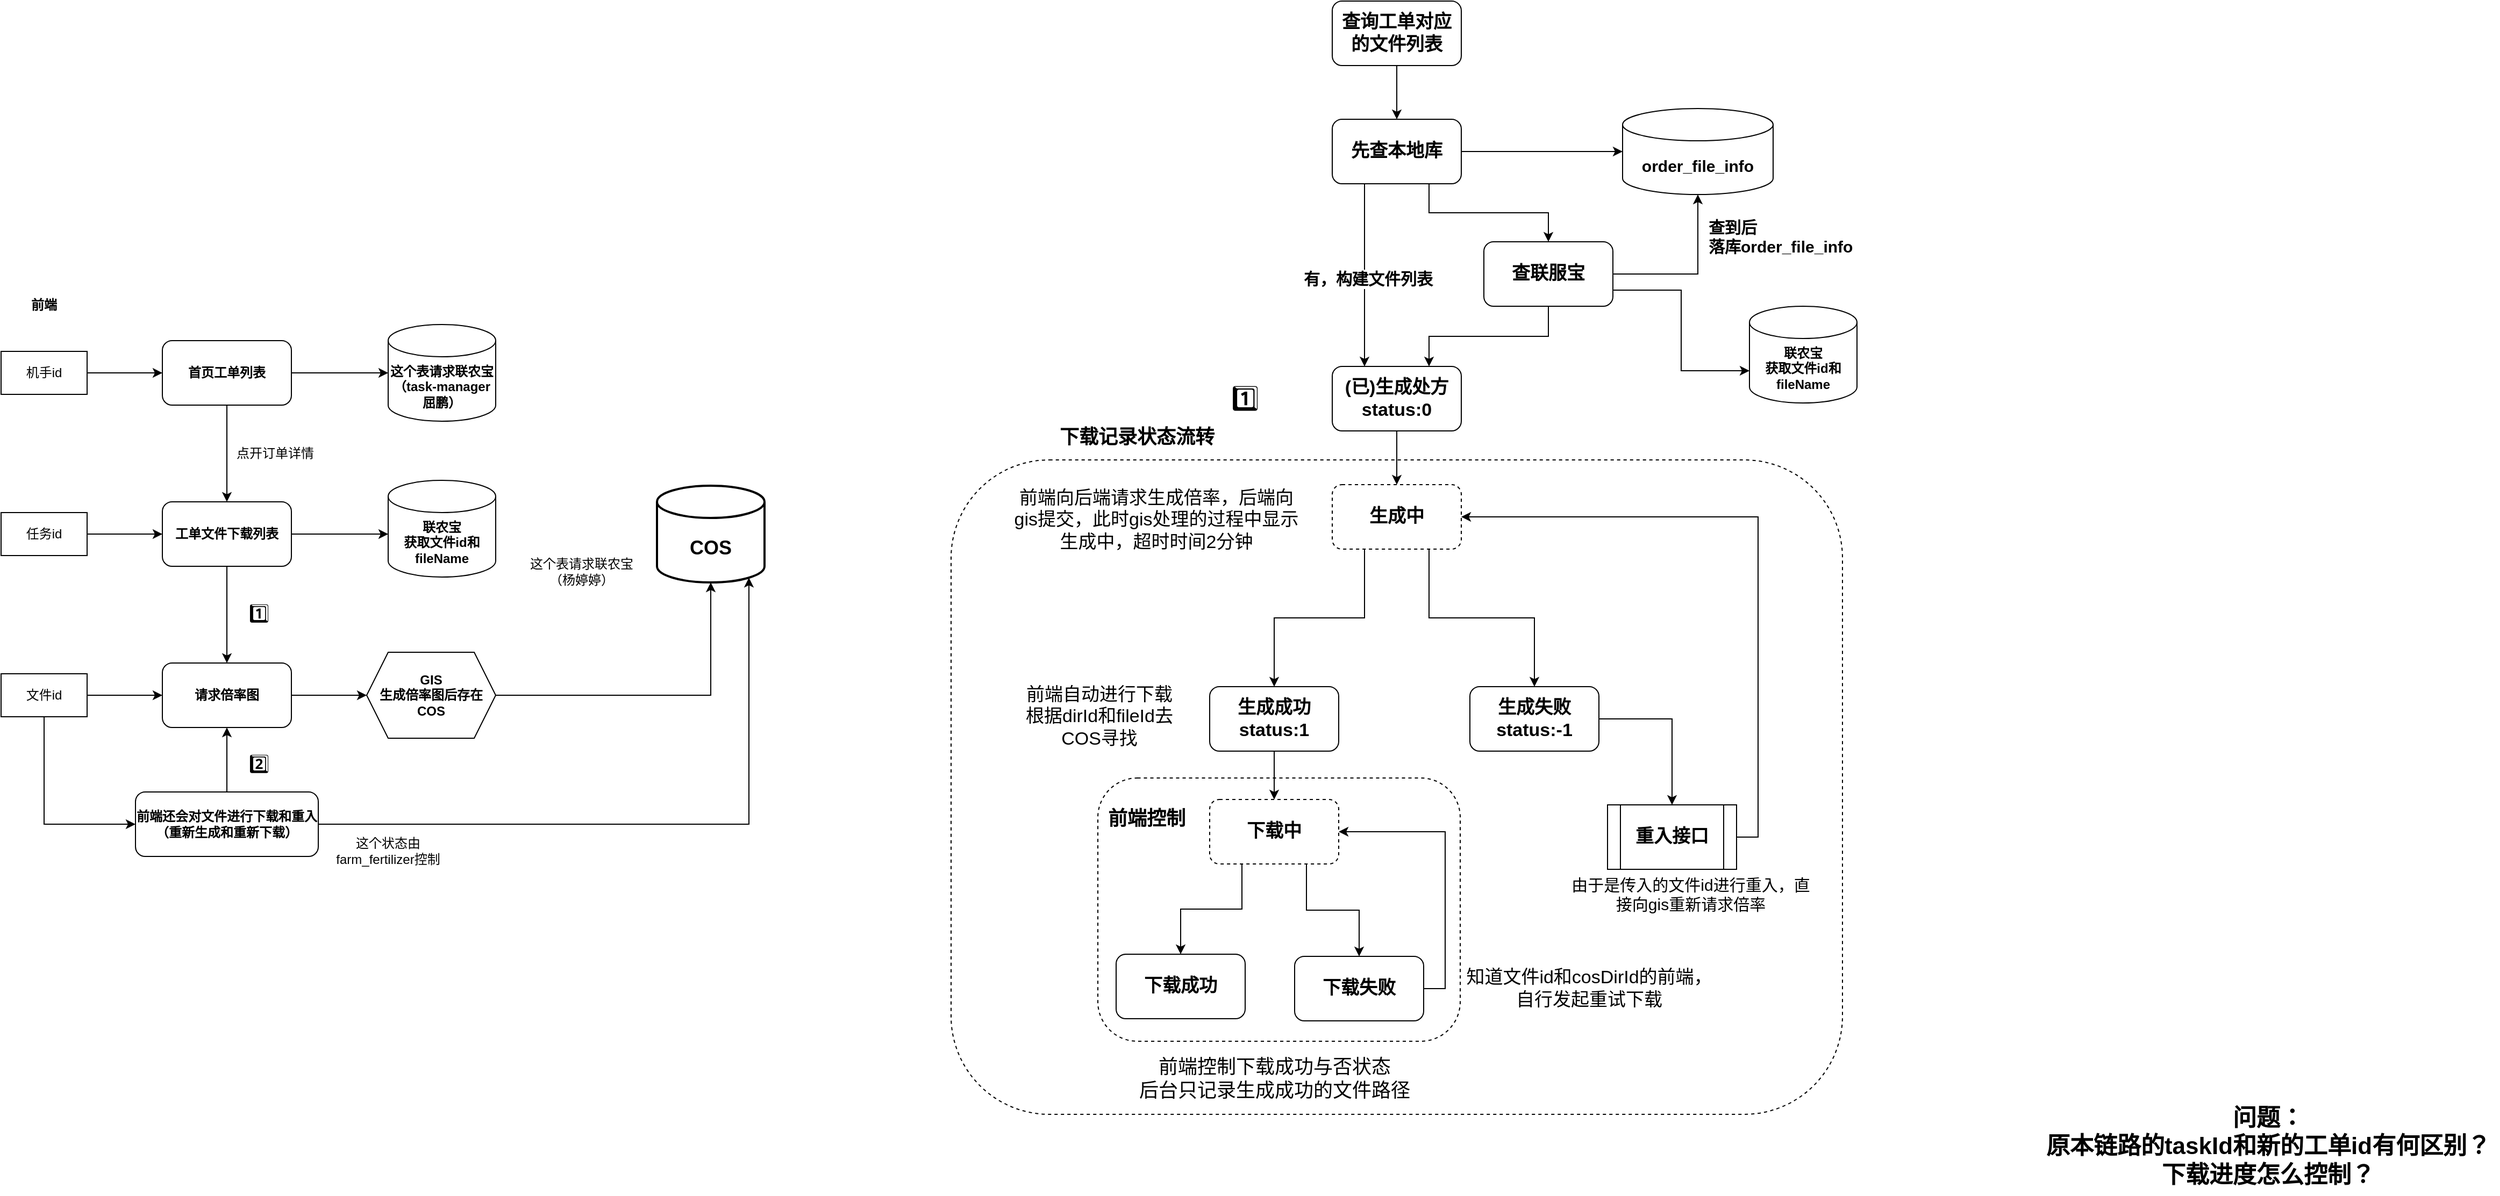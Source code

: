 <mxfile version="26.0.2">
  <diagram name="第 1 页" id="-bFmWnIOgYskP8WVXcl6">
    <mxGraphModel dx="1434" dy="1241" grid="0" gridSize="10" guides="1" tooltips="1" connect="1" arrows="1" fold="1" page="0" pageScale="1" pageWidth="827" pageHeight="1169" math="0" shadow="0">
      <root>
        <mxCell id="0" />
        <mxCell id="1" parent="0" />
        <mxCell id="Cx2d999oBa-6Gh2xM0pa-108" value="" style="rounded=1;whiteSpace=wrap;html=1;dashed=1;" vertex="1" parent="1">
          <mxGeometry x="1063.5" y="321" width="829" height="609" as="geometry" />
        </mxCell>
        <mxCell id="Cx2d999oBa-6Gh2xM0pa-79" value="" style="rounded=1;whiteSpace=wrap;html=1;dashed=1;" vertex="1" parent="1">
          <mxGeometry x="1200" y="617" width="337" height="245" as="geometry" />
        </mxCell>
        <mxCell id="Cx2d999oBa-6Gh2xM0pa-6" style="edgeStyle=orthogonalEdgeStyle;rounded=0;orthogonalLoop=1;jettySize=auto;html=1;exitX=0.5;exitY=1;exitDx=0;exitDy=0;entryX=0.5;entryY=0;entryDx=0;entryDy=0;" edge="1" parent="1" source="Cx2d999oBa-6Gh2xM0pa-1" target="Cx2d999oBa-6Gh2xM0pa-5">
          <mxGeometry relative="1" as="geometry" />
        </mxCell>
        <mxCell id="Cx2d999oBa-6Gh2xM0pa-1" value="首页工单列表" style="rounded=1;whiteSpace=wrap;html=1;fontStyle=1" vertex="1" parent="1">
          <mxGeometry x="330" y="210" width="120" height="60" as="geometry" />
        </mxCell>
        <mxCell id="Cx2d999oBa-6Gh2xM0pa-4" style="edgeStyle=orthogonalEdgeStyle;rounded=0;orthogonalLoop=1;jettySize=auto;html=1;exitX=1;exitY=0.5;exitDx=0;exitDy=0;entryX=0;entryY=0.5;entryDx=0;entryDy=0;" edge="1" parent="1" source="Cx2d999oBa-6Gh2xM0pa-3" target="Cx2d999oBa-6Gh2xM0pa-1">
          <mxGeometry relative="1" as="geometry" />
        </mxCell>
        <mxCell id="Cx2d999oBa-6Gh2xM0pa-3" value="机手id" style="rounded=0;whiteSpace=wrap;html=1;" vertex="1" parent="1">
          <mxGeometry x="180" y="220" width="80" height="40" as="geometry" />
        </mxCell>
        <mxCell id="Cx2d999oBa-6Gh2xM0pa-14" style="edgeStyle=orthogonalEdgeStyle;rounded=0;orthogonalLoop=1;jettySize=auto;html=1;exitX=1;exitY=0.5;exitDx=0;exitDy=0;" edge="1" parent="1" source="Cx2d999oBa-6Gh2xM0pa-5">
          <mxGeometry relative="1" as="geometry">
            <mxPoint x="540" y="390" as="targetPoint" />
          </mxGeometry>
        </mxCell>
        <mxCell id="Cx2d999oBa-6Gh2xM0pa-15" style="edgeStyle=orthogonalEdgeStyle;rounded=0;orthogonalLoop=1;jettySize=auto;html=1;exitX=0.5;exitY=1;exitDx=0;exitDy=0;" edge="1" parent="1" source="Cx2d999oBa-6Gh2xM0pa-5">
          <mxGeometry relative="1" as="geometry">
            <mxPoint x="390" y="510" as="targetPoint" />
          </mxGeometry>
        </mxCell>
        <mxCell id="Cx2d999oBa-6Gh2xM0pa-5" value="工单文件下载列表" style="rounded=1;whiteSpace=wrap;html=1;fontStyle=1" vertex="1" parent="1">
          <mxGeometry x="330" y="360" width="120" height="60" as="geometry" />
        </mxCell>
        <mxCell id="Cx2d999oBa-6Gh2xM0pa-7" value="点开订单详情" style="text;html=1;align=center;verticalAlign=middle;whiteSpace=wrap;rounded=0;" vertex="1" parent="1">
          <mxGeometry x="390" y="300" width="90" height="30" as="geometry" />
        </mxCell>
        <mxCell id="Cx2d999oBa-6Gh2xM0pa-9" style="edgeStyle=orthogonalEdgeStyle;rounded=0;orthogonalLoop=1;jettySize=auto;html=1;exitX=1;exitY=0.5;exitDx=0;exitDy=0;" edge="1" parent="1" source="Cx2d999oBa-6Gh2xM0pa-8" target="Cx2d999oBa-6Gh2xM0pa-5">
          <mxGeometry relative="1" as="geometry" />
        </mxCell>
        <mxCell id="Cx2d999oBa-6Gh2xM0pa-8" value="任务id" style="rounded=0;whiteSpace=wrap;html=1;" vertex="1" parent="1">
          <mxGeometry x="180" y="370" width="80" height="40" as="geometry" />
        </mxCell>
        <mxCell id="Cx2d999oBa-6Gh2xM0pa-11" value="这个表请求联农宝&lt;div&gt;（杨婷婷）&lt;/div&gt;" style="text;html=1;align=center;verticalAlign=middle;whiteSpace=wrap;rounded=0;" vertex="1" parent="1">
          <mxGeometry x="660" y="410" width="120" height="30" as="geometry" />
        </mxCell>
        <mxCell id="Cx2d999oBa-6Gh2xM0pa-18" style="edgeStyle=orthogonalEdgeStyle;rounded=0;orthogonalLoop=1;jettySize=auto;html=1;exitX=1;exitY=0.5;exitDx=0;exitDy=0;entryX=0;entryY=0.5;entryDx=0;entryDy=0;" edge="1" parent="1" source="Cx2d999oBa-6Gh2xM0pa-16" target="Cx2d999oBa-6Gh2xM0pa-17">
          <mxGeometry relative="1" as="geometry" />
        </mxCell>
        <mxCell id="Cx2d999oBa-6Gh2xM0pa-29" style="edgeStyle=orthogonalEdgeStyle;rounded=0;orthogonalLoop=1;jettySize=auto;html=1;exitX=0.5;exitY=1;exitDx=0;exitDy=0;entryX=0;entryY=0.5;entryDx=0;entryDy=0;" edge="1" parent="1" source="Cx2d999oBa-6Gh2xM0pa-16" target="Cx2d999oBa-6Gh2xM0pa-28">
          <mxGeometry relative="1" as="geometry" />
        </mxCell>
        <mxCell id="Cx2d999oBa-6Gh2xM0pa-16" value="文件id" style="rounded=0;whiteSpace=wrap;html=1;" vertex="1" parent="1">
          <mxGeometry x="180" y="520" width="80" height="40" as="geometry" />
        </mxCell>
        <mxCell id="Cx2d999oBa-6Gh2xM0pa-27" style="edgeStyle=orthogonalEdgeStyle;rounded=0;orthogonalLoop=1;jettySize=auto;html=1;exitX=1;exitY=0.5;exitDx=0;exitDy=0;" edge="1" parent="1" source="Cx2d999oBa-6Gh2xM0pa-17" target="Cx2d999oBa-6Gh2xM0pa-26">
          <mxGeometry relative="1" as="geometry" />
        </mxCell>
        <mxCell id="Cx2d999oBa-6Gh2xM0pa-17" value="请求倍率图" style="rounded=1;whiteSpace=wrap;html=1;fontStyle=1" vertex="1" parent="1">
          <mxGeometry x="330" y="510" width="120" height="60" as="geometry" />
        </mxCell>
        <mxCell id="Cx2d999oBa-6Gh2xM0pa-19" value="&lt;span style=&quot;font-weight: 700;&quot;&gt;联农宝&lt;/span&gt;&lt;div style=&quot;font-weight: 700;&quot;&gt;获取文件id和fileName&lt;/div&gt;" style="shape=cylinder3;whiteSpace=wrap;html=1;boundedLbl=1;backgroundOutline=1;size=15;" vertex="1" parent="1">
          <mxGeometry x="540" y="340" width="100" height="90" as="geometry" />
        </mxCell>
        <mxCell id="Cx2d999oBa-6Gh2xM0pa-22" value="这个表请求联农宝（task-manager&lt;div&gt;屈鹏）&lt;br&gt;&lt;/div&gt;" style="shape=cylinder3;whiteSpace=wrap;html=1;boundedLbl=1;backgroundOutline=1;size=15;fontStyle=1" vertex="1" parent="1">
          <mxGeometry x="540" y="195" width="100" height="90" as="geometry" />
        </mxCell>
        <mxCell id="Cx2d999oBa-6Gh2xM0pa-23" style="edgeStyle=orthogonalEdgeStyle;rounded=0;orthogonalLoop=1;jettySize=auto;html=1;exitX=1;exitY=0.5;exitDx=0;exitDy=0;entryX=0;entryY=0.5;entryDx=0;entryDy=0;entryPerimeter=0;" edge="1" parent="1" source="Cx2d999oBa-6Gh2xM0pa-1" target="Cx2d999oBa-6Gh2xM0pa-22">
          <mxGeometry relative="1" as="geometry" />
        </mxCell>
        <mxCell id="Cx2d999oBa-6Gh2xM0pa-25" value="COS" style="shape=cylinder3;whiteSpace=wrap;html=1;boundedLbl=1;backgroundOutline=1;size=15;fontStyle=1;strokeWidth=2;perimeterSpacing=0;fontSize=18;" vertex="1" parent="1">
          <mxGeometry x="790" y="345" width="100" height="90" as="geometry" />
        </mxCell>
        <mxCell id="Cx2d999oBa-6Gh2xM0pa-26" value="&lt;b&gt;GIS&lt;/b&gt;&lt;div&gt;&lt;b&gt;生成倍率图后存在COS&lt;/b&gt;&lt;/div&gt;" style="shape=hexagon;perimeter=hexagonPerimeter2;whiteSpace=wrap;html=1;fixedSize=1;" vertex="1" parent="1">
          <mxGeometry x="520" y="500" width="120" height="80" as="geometry" />
        </mxCell>
        <mxCell id="Cx2d999oBa-6Gh2xM0pa-33" style="edgeStyle=orthogonalEdgeStyle;rounded=0;orthogonalLoop=1;jettySize=auto;html=1;exitX=0.5;exitY=0;exitDx=0;exitDy=0;entryX=0.5;entryY=1;entryDx=0;entryDy=0;" edge="1" parent="1" source="Cx2d999oBa-6Gh2xM0pa-28" target="Cx2d999oBa-6Gh2xM0pa-17">
          <mxGeometry relative="1" as="geometry" />
        </mxCell>
        <mxCell id="Cx2d999oBa-6Gh2xM0pa-28" value="前端还会对文件进行下载和重入&lt;div&gt;（重新生成和重新下载）&lt;/div&gt;" style="rounded=1;whiteSpace=wrap;html=1;fontStyle=1" vertex="1" parent="1">
          <mxGeometry x="305" y="630" width="170" height="60" as="geometry" />
        </mxCell>
        <mxCell id="Cx2d999oBa-6Gh2xM0pa-30" value="这个状态由farm_fertilizer控制" style="text;html=1;align=center;verticalAlign=middle;whiteSpace=wrap;rounded=0;" vertex="1" parent="1">
          <mxGeometry x="490" y="670" width="100" height="30" as="geometry" />
        </mxCell>
        <mxCell id="Cx2d999oBa-6Gh2xM0pa-31" style="edgeStyle=orthogonalEdgeStyle;rounded=0;orthogonalLoop=1;jettySize=auto;html=1;exitX=1;exitY=0.5;exitDx=0;exitDy=0;entryX=0.5;entryY=1;entryDx=0;entryDy=0;entryPerimeter=0;" edge="1" parent="1" source="Cx2d999oBa-6Gh2xM0pa-26" target="Cx2d999oBa-6Gh2xM0pa-25">
          <mxGeometry relative="1" as="geometry" />
        </mxCell>
        <mxCell id="Cx2d999oBa-6Gh2xM0pa-34" style="edgeStyle=orthogonalEdgeStyle;rounded=0;orthogonalLoop=1;jettySize=auto;html=1;exitX=1;exitY=0.5;exitDx=0;exitDy=0;entryX=0.855;entryY=1;entryDx=0;entryDy=-4.35;entryPerimeter=0;" edge="1" parent="1" source="Cx2d999oBa-6Gh2xM0pa-28" target="Cx2d999oBa-6Gh2xM0pa-25">
          <mxGeometry relative="1" as="geometry" />
        </mxCell>
        <mxCell id="Cx2d999oBa-6Gh2xM0pa-35" value="&lt;font style=&quot;font-size: 17px;&quot;&gt;1️⃣&lt;/font&gt;" style="text;html=1;align=center;verticalAlign=middle;whiteSpace=wrap;rounded=0;" vertex="1" parent="1">
          <mxGeometry x="390" y="450" width="60" height="30" as="geometry" />
        </mxCell>
        <mxCell id="Cx2d999oBa-6Gh2xM0pa-36" value="&lt;font style=&quot;font-size: 17px;&quot;&gt;2️⃣&lt;/font&gt;" style="text;html=1;align=center;verticalAlign=middle;whiteSpace=wrap;rounded=0;" vertex="1" parent="1">
          <mxGeometry x="390" y="590" width="60" height="30" as="geometry" />
        </mxCell>
        <mxCell id="Cx2d999oBa-6Gh2xM0pa-37" value="前端" style="text;html=1;align=center;verticalAlign=middle;whiteSpace=wrap;rounded=0;fontStyle=1" vertex="1" parent="1">
          <mxGeometry x="190" y="162" width="60" height="30" as="geometry" />
        </mxCell>
        <mxCell id="Cx2d999oBa-6Gh2xM0pa-38" value="&lt;font style=&quot;font-size: 23px;&quot;&gt;1️⃣&lt;/font&gt;" style="text;html=1;align=center;verticalAlign=middle;whiteSpace=wrap;rounded=0;" vertex="1" parent="1">
          <mxGeometry x="1307" y="249" width="60" height="30" as="geometry" />
        </mxCell>
        <mxCell id="Cx2d999oBa-6Gh2xM0pa-45" style="edgeStyle=orthogonalEdgeStyle;rounded=0;orthogonalLoop=1;jettySize=auto;html=1;exitX=0.5;exitY=1;exitDx=0;exitDy=0;entryX=0.5;entryY=0;entryDx=0;entryDy=0;" edge="1" parent="1" source="Cx2d999oBa-6Gh2xM0pa-39" target="Cx2d999oBa-6Gh2xM0pa-42">
          <mxGeometry relative="1" as="geometry" />
        </mxCell>
        <mxCell id="Cx2d999oBa-6Gh2xM0pa-39" value="&lt;font style=&quot;font-size: 17px;&quot;&gt;(已)生成处方&lt;/font&gt;&lt;div&gt;&lt;font style=&quot;font-size: 17px;&quot;&gt;status:0&lt;/font&gt;&lt;/div&gt;" style="rounded=1;whiteSpace=wrap;html=1;fontStyle=1" vertex="1" parent="1">
          <mxGeometry x="1418" y="234" width="120" height="60" as="geometry" />
        </mxCell>
        <mxCell id="Cx2d999oBa-6Gh2xM0pa-40" value="&lt;b&gt;&lt;font style=&quot;font-size: 18px;&quot;&gt;下载记录状态流转&lt;/font&gt;&lt;/b&gt;" style="text;html=1;align=center;verticalAlign=middle;whiteSpace=wrap;rounded=0;" vertex="1" parent="1">
          <mxGeometry x="1083" y="285" width="307" height="30" as="geometry" />
        </mxCell>
        <mxCell id="Cx2d999oBa-6Gh2xM0pa-49" style="edgeStyle=orthogonalEdgeStyle;rounded=0;orthogonalLoop=1;jettySize=auto;html=1;exitX=0.25;exitY=1;exitDx=0;exitDy=0;" edge="1" parent="1" source="Cx2d999oBa-6Gh2xM0pa-42" target="Cx2d999oBa-6Gh2xM0pa-46">
          <mxGeometry relative="1" as="geometry" />
        </mxCell>
        <mxCell id="Cx2d999oBa-6Gh2xM0pa-50" style="edgeStyle=orthogonalEdgeStyle;rounded=0;orthogonalLoop=1;jettySize=auto;html=1;exitX=0.75;exitY=1;exitDx=0;exitDy=0;entryX=0.5;entryY=0;entryDx=0;entryDy=0;" edge="1" parent="1" source="Cx2d999oBa-6Gh2xM0pa-42" target="Cx2d999oBa-6Gh2xM0pa-48">
          <mxGeometry relative="1" as="geometry" />
        </mxCell>
        <mxCell id="Cx2d999oBa-6Gh2xM0pa-42" value="&lt;font style=&quot;font-size: 17px;&quot;&gt;生成中&lt;/font&gt;" style="rounded=1;whiteSpace=wrap;html=1;fontStyle=1;dashed=1;" vertex="1" parent="1">
          <mxGeometry x="1418" y="344" width="120" height="60" as="geometry" />
        </mxCell>
        <mxCell id="Cx2d999oBa-6Gh2xM0pa-43" value="前端向后端请求生成倍率，后端向gis提交，此时gis处理的过程中显示生成中，超时时间2分钟" style="text;html=1;align=center;verticalAlign=middle;whiteSpace=wrap;rounded=0;fontSize=17;" vertex="1" parent="1">
          <mxGeometry x="1116" y="362" width="277" height="30" as="geometry" />
        </mxCell>
        <mxCell id="Cx2d999oBa-6Gh2xM0pa-58" style="edgeStyle=orthogonalEdgeStyle;rounded=0;orthogonalLoop=1;jettySize=auto;html=1;exitX=0.5;exitY=1;exitDx=0;exitDy=0;entryX=0.5;entryY=0;entryDx=0;entryDy=0;" edge="1" parent="1" source="Cx2d999oBa-6Gh2xM0pa-46" target="Cx2d999oBa-6Gh2xM0pa-57">
          <mxGeometry relative="1" as="geometry" />
        </mxCell>
        <mxCell id="Cx2d999oBa-6Gh2xM0pa-46" value="&lt;font style=&quot;font-size: 17px;&quot;&gt;生成成功&lt;/font&gt;&lt;div&gt;&lt;span style=&quot;font-size: 17px;&quot;&gt;status:1&lt;/span&gt;&lt;/div&gt;" style="rounded=1;whiteSpace=wrap;html=1;fontStyle=1" vertex="1" parent="1">
          <mxGeometry x="1304" y="532" width="120" height="60" as="geometry" />
        </mxCell>
        <mxCell id="Cx2d999oBa-6Gh2xM0pa-67" style="edgeStyle=orthogonalEdgeStyle;rounded=0;orthogonalLoop=1;jettySize=auto;html=1;exitX=1;exitY=0.5;exitDx=0;exitDy=0;entryX=0.5;entryY=0;entryDx=0;entryDy=0;" edge="1" parent="1" source="Cx2d999oBa-6Gh2xM0pa-48" target="Cx2d999oBa-6Gh2xM0pa-66">
          <mxGeometry relative="1" as="geometry" />
        </mxCell>
        <mxCell id="Cx2d999oBa-6Gh2xM0pa-48" value="&lt;font style=&quot;font-size: 17px;&quot;&gt;生成失败&lt;/font&gt;&lt;div&gt;&lt;font style=&quot;font-size: 17px;&quot;&gt;status:-1&lt;br&gt;&lt;/font&gt;&lt;/div&gt;" style="rounded=1;whiteSpace=wrap;html=1;fontStyle=1" vertex="1" parent="1">
          <mxGeometry x="1546" y="532" width="120" height="60" as="geometry" />
        </mxCell>
        <mxCell id="Cx2d999oBa-6Gh2xM0pa-51" value="前端自动进行下载&lt;br&gt;根据dirId和fileId去COS寻找" style="text;html=1;align=center;verticalAlign=middle;whiteSpace=wrap;rounded=0;fontSize=17;" vertex="1" parent="1">
          <mxGeometry x="1127" y="545" width="149" height="30" as="geometry" />
        </mxCell>
        <mxCell id="Cx2d999oBa-6Gh2xM0pa-52" value="&lt;font style=&quot;font-size: 17px;&quot;&gt;下载成功&lt;/font&gt;" style="rounded=1;whiteSpace=wrap;html=1;fontStyle=1" vertex="1" parent="1">
          <mxGeometry x="1217" y="781" width="120" height="60" as="geometry" />
        </mxCell>
        <mxCell id="Cx2d999oBa-6Gh2xM0pa-78" style="edgeStyle=orthogonalEdgeStyle;rounded=0;orthogonalLoop=1;jettySize=auto;html=1;exitX=1;exitY=0.5;exitDx=0;exitDy=0;entryX=1;entryY=0.5;entryDx=0;entryDy=0;" edge="1" parent="1" source="Cx2d999oBa-6Gh2xM0pa-53" target="Cx2d999oBa-6Gh2xM0pa-57">
          <mxGeometry relative="1" as="geometry" />
        </mxCell>
        <mxCell id="Cx2d999oBa-6Gh2xM0pa-53" value="&lt;font style=&quot;font-size: 17px;&quot;&gt;下载失败&lt;/font&gt;" style="rounded=1;whiteSpace=wrap;html=1;fontStyle=1" vertex="1" parent="1">
          <mxGeometry x="1383" y="783" width="120" height="60" as="geometry" />
        </mxCell>
        <mxCell id="Cx2d999oBa-6Gh2xM0pa-59" style="edgeStyle=orthogonalEdgeStyle;rounded=0;orthogonalLoop=1;jettySize=auto;html=1;exitX=0.25;exitY=1;exitDx=0;exitDy=0;entryX=0.5;entryY=0;entryDx=0;entryDy=0;" edge="1" parent="1" source="Cx2d999oBa-6Gh2xM0pa-57" target="Cx2d999oBa-6Gh2xM0pa-52">
          <mxGeometry relative="1" as="geometry" />
        </mxCell>
        <mxCell id="Cx2d999oBa-6Gh2xM0pa-60" style="edgeStyle=orthogonalEdgeStyle;rounded=0;orthogonalLoop=1;jettySize=auto;html=1;exitX=0.75;exitY=1;exitDx=0;exitDy=0;entryX=0.5;entryY=0;entryDx=0;entryDy=0;" edge="1" parent="1" source="Cx2d999oBa-6Gh2xM0pa-57" target="Cx2d999oBa-6Gh2xM0pa-53">
          <mxGeometry relative="1" as="geometry" />
        </mxCell>
        <mxCell id="Cx2d999oBa-6Gh2xM0pa-57" value="&lt;font style=&quot;font-size: 17px;&quot;&gt;下载中&lt;/font&gt;" style="rounded=1;whiteSpace=wrap;html=1;fontStyle=1;dashed=1;" vertex="1" parent="1">
          <mxGeometry x="1304" y="637" width="120" height="60" as="geometry" />
        </mxCell>
        <mxCell id="Cx2d999oBa-6Gh2xM0pa-77" style="edgeStyle=orthogonalEdgeStyle;rounded=0;orthogonalLoop=1;jettySize=auto;html=1;exitX=1;exitY=0.5;exitDx=0;exitDy=0;entryX=1;entryY=0.5;entryDx=0;entryDy=0;" edge="1" parent="1" source="Cx2d999oBa-6Gh2xM0pa-66" target="Cx2d999oBa-6Gh2xM0pa-42">
          <mxGeometry relative="1" as="geometry" />
        </mxCell>
        <mxCell id="Cx2d999oBa-6Gh2xM0pa-66" value="&lt;span style=&quot;font-size: 17px; font-weight: 700;&quot;&gt;重入接口&lt;/span&gt;" style="shape=process;whiteSpace=wrap;html=1;backgroundOutline=1;" vertex="1" parent="1">
          <mxGeometry x="1674" y="642" width="120" height="60" as="geometry" />
        </mxCell>
        <mxCell id="Cx2d999oBa-6Gh2xM0pa-75" value="由于是传入的文件id进行重入，直接向gis重新请求倍率" style="text;html=1;align=center;verticalAlign=middle;whiteSpace=wrap;rounded=0;fontSize=15;" vertex="1" parent="1">
          <mxGeometry x="1639" y="710" width="225" height="30" as="geometry" />
        </mxCell>
        <mxCell id="Cx2d999oBa-6Gh2xM0pa-76" value="知道文件id和cosDirId的前端，自行发起重试下载" style="text;html=1;align=center;verticalAlign=middle;whiteSpace=wrap;rounded=0;fontSize=17;" vertex="1" parent="1">
          <mxGeometry x="1537" y="798" width="240" height="30" as="geometry" />
        </mxCell>
        <mxCell id="Cx2d999oBa-6Gh2xM0pa-80" value="&lt;font style=&quot;font-size: 18px;&quot;&gt;前端控制下载成功与否状态&lt;/font&gt;&lt;div&gt;&lt;font style=&quot;font-size: 18px;&quot;&gt;后台只记录生成成功的文件路径&lt;/font&gt;&lt;/div&gt;" style="text;html=1;align=center;verticalAlign=middle;resizable=0;points=[];autosize=1;strokeColor=none;fillColor=none;" vertex="1" parent="1">
          <mxGeometry x="1229" y="869" width="270" height="55" as="geometry" />
        </mxCell>
        <mxCell id="Cx2d999oBa-6Gh2xM0pa-82" value="&lt;span style=&quot;font-size: 18px;&quot;&gt;前端控制&lt;/span&gt;" style="text;html=1;align=center;verticalAlign=middle;resizable=0;points=[];autosize=1;strokeColor=none;fillColor=none;fontStyle=1" vertex="1" parent="1">
          <mxGeometry x="1200" y="638" width="90" height="34" as="geometry" />
        </mxCell>
        <mxCell id="Cx2d999oBa-6Gh2xM0pa-83" value="&lt;b&gt;&lt;font style=&quot;font-size: 22px;&quot;&gt;问题：&lt;/font&gt;&lt;/b&gt;&lt;div&gt;&lt;b&gt;&lt;font style=&quot;font-size: 22px;&quot;&gt;原本链路的taskId和新的工单id有何区别？&lt;/font&gt;&lt;/b&gt;&lt;/div&gt;&lt;div&gt;&lt;b&gt;&lt;font style=&quot;font-size: 22px;&quot;&gt;下载进度怎么控制？&lt;/font&gt;&lt;/b&gt;&lt;/div&gt;" style="text;html=1;align=center;verticalAlign=middle;resizable=0;points=[];autosize=1;strokeColor=none;fillColor=none;" vertex="1" parent="1">
          <mxGeometry x="2072" y="914" width="431" height="91" as="geometry" />
        </mxCell>
        <mxCell id="Cx2d999oBa-6Gh2xM0pa-93" style="edgeStyle=orthogonalEdgeStyle;rounded=0;orthogonalLoop=1;jettySize=auto;html=1;exitX=0.5;exitY=1;exitDx=0;exitDy=0;entryX=0.5;entryY=0;entryDx=0;entryDy=0;" edge="1" parent="1" source="Cx2d999oBa-6Gh2xM0pa-85" target="Cx2d999oBa-6Gh2xM0pa-90">
          <mxGeometry relative="1" as="geometry" />
        </mxCell>
        <mxCell id="Cx2d999oBa-6Gh2xM0pa-85" value="&lt;span style=&quot;font-size: 17px;&quot;&gt;查询工单对应的文件列表&lt;/span&gt;" style="rounded=1;whiteSpace=wrap;html=1;fontStyle=1;" vertex="1" parent="1">
          <mxGeometry x="1418" y="-106" width="120" height="60" as="geometry" />
        </mxCell>
        <mxCell id="Cx2d999oBa-6Gh2xM0pa-88" value="&lt;b&gt;&lt;font style=&quot;font-size: 15px;&quot;&gt;order_file_info&lt;/font&gt;&lt;/b&gt;" style="shape=cylinder3;whiteSpace=wrap;html=1;boundedLbl=1;backgroundOutline=1;size=15;" vertex="1" parent="1">
          <mxGeometry x="1688" y="-6" width="140" height="80" as="geometry" />
        </mxCell>
        <mxCell id="Cx2d999oBa-6Gh2xM0pa-91" style="edgeStyle=orthogonalEdgeStyle;rounded=0;orthogonalLoop=1;jettySize=auto;html=1;exitX=1;exitY=0.5;exitDx=0;exitDy=0;" edge="1" parent="1" source="Cx2d999oBa-6Gh2xM0pa-90" target="Cx2d999oBa-6Gh2xM0pa-88">
          <mxGeometry relative="1" as="geometry" />
        </mxCell>
        <mxCell id="Cx2d999oBa-6Gh2xM0pa-95" style="edgeStyle=orthogonalEdgeStyle;rounded=0;orthogonalLoop=1;jettySize=auto;html=1;exitX=0.75;exitY=1;exitDx=0;exitDy=0;entryX=0.5;entryY=0;entryDx=0;entryDy=0;" edge="1" parent="1" source="Cx2d999oBa-6Gh2xM0pa-90" target="Cx2d999oBa-6Gh2xM0pa-94">
          <mxGeometry relative="1" as="geometry" />
        </mxCell>
        <mxCell id="Cx2d999oBa-6Gh2xM0pa-102" style="edgeStyle=orthogonalEdgeStyle;rounded=0;orthogonalLoop=1;jettySize=auto;html=1;exitX=0.25;exitY=1;exitDx=0;exitDy=0;entryX=0.25;entryY=0;entryDx=0;entryDy=0;" edge="1" parent="1" source="Cx2d999oBa-6Gh2xM0pa-90" target="Cx2d999oBa-6Gh2xM0pa-39">
          <mxGeometry relative="1" as="geometry" />
        </mxCell>
        <mxCell id="Cx2d999oBa-6Gh2xM0pa-103" value="&lt;span style=&quot;font-size: 15px; font-weight: 700;&quot;&gt;有，构建文件列表&lt;/span&gt;" style="edgeLabel;html=1;align=center;verticalAlign=middle;resizable=0;points=[];" vertex="1" connectable="0" parent="Cx2d999oBa-6Gh2xM0pa-102">
          <mxGeometry x="0.017" y="3" relative="1" as="geometry">
            <mxPoint y="1" as="offset" />
          </mxGeometry>
        </mxCell>
        <mxCell id="Cx2d999oBa-6Gh2xM0pa-90" value="&lt;span style=&quot;font-size: 17px;&quot;&gt;先查本地库&lt;/span&gt;" style="rounded=1;whiteSpace=wrap;html=1;fontStyle=1;" vertex="1" parent="1">
          <mxGeometry x="1418" y="4" width="120" height="60" as="geometry" />
        </mxCell>
        <mxCell id="Cx2d999oBa-6Gh2xM0pa-96" style="edgeStyle=orthogonalEdgeStyle;rounded=0;orthogonalLoop=1;jettySize=auto;html=1;exitX=0.5;exitY=1;exitDx=0;exitDy=0;entryX=0.75;entryY=0;entryDx=0;entryDy=0;" edge="1" parent="1" source="Cx2d999oBa-6Gh2xM0pa-94" target="Cx2d999oBa-6Gh2xM0pa-39">
          <mxGeometry relative="1" as="geometry" />
        </mxCell>
        <mxCell id="Cx2d999oBa-6Gh2xM0pa-94" value="&lt;span style=&quot;font-size: 17px;&quot;&gt;查联服宝&lt;/span&gt;" style="rounded=1;whiteSpace=wrap;html=1;fontStyle=1;" vertex="1" parent="1">
          <mxGeometry x="1559" y="118" width="120" height="60" as="geometry" />
        </mxCell>
        <mxCell id="Cx2d999oBa-6Gh2xM0pa-104" style="edgeStyle=orthogonalEdgeStyle;rounded=0;orthogonalLoop=1;jettySize=auto;html=1;exitX=1;exitY=0.5;exitDx=0;exitDy=0;entryX=0.5;entryY=1;entryDx=0;entryDy=0;entryPerimeter=0;" edge="1" parent="1" source="Cx2d999oBa-6Gh2xM0pa-94" target="Cx2d999oBa-6Gh2xM0pa-88">
          <mxGeometry relative="1" as="geometry" />
        </mxCell>
        <mxCell id="Cx2d999oBa-6Gh2xM0pa-105" value="&lt;span style=&quot;forced-color-adjust: none; color: rgb(0, 0, 0); font-family: Helvetica; font-style: normal; font-variant-ligatures: normal; font-variant-caps: normal; letter-spacing: normal; orphans: 2; text-align: center; text-indent: 0px; text-transform: none; widows: 2; word-spacing: 0px; -webkit-text-stroke-width: 0px; white-space: nowrap; text-decoration-thickness: initial; text-decoration-style: initial; text-decoration-color: initial; font-size: 15px; font-weight: 700;&quot;&gt;查到后&lt;/span&gt;&lt;div style=&quot;forced-color-adjust: none; color: rgb(0, 0, 0); font-family: Helvetica; font-style: normal; font-variant-ligatures: normal; font-variant-caps: normal; letter-spacing: normal; orphans: 2; text-align: center; text-indent: 0px; text-transform: none; widows: 2; word-spacing: 0px; -webkit-text-stroke-width: 0px; white-space: nowrap; text-decoration-thickness: initial; text-decoration-style: initial; text-decoration-color: initial; font-size: 15px; font-weight: 700;&quot;&gt;落库order_file_info&lt;/div&gt;" style="text;whiteSpace=wrap;html=1;" vertex="1" parent="1">
          <mxGeometry x="1766.004" y="89.003" width="162" height="58" as="geometry" />
        </mxCell>
        <mxCell id="Cx2d999oBa-6Gh2xM0pa-106" value="&lt;span style=&quot;font-weight: 700;&quot;&gt;联农宝&lt;/span&gt;&lt;div style=&quot;font-weight: 700;&quot;&gt;获取文件id和fileName&lt;/div&gt;" style="shape=cylinder3;whiteSpace=wrap;html=1;boundedLbl=1;backgroundOutline=1;size=15;" vertex="1" parent="1">
          <mxGeometry x="1806" y="178" width="100" height="90" as="geometry" />
        </mxCell>
        <mxCell id="Cx2d999oBa-6Gh2xM0pa-107" style="edgeStyle=orthogonalEdgeStyle;rounded=0;orthogonalLoop=1;jettySize=auto;html=1;exitX=1;exitY=0.75;exitDx=0;exitDy=0;entryX=0;entryY=0;entryDx=0;entryDy=60;entryPerimeter=0;" edge="1" parent="1" source="Cx2d999oBa-6Gh2xM0pa-94" target="Cx2d999oBa-6Gh2xM0pa-106">
          <mxGeometry relative="1" as="geometry" />
        </mxCell>
      </root>
    </mxGraphModel>
  </diagram>
</mxfile>
